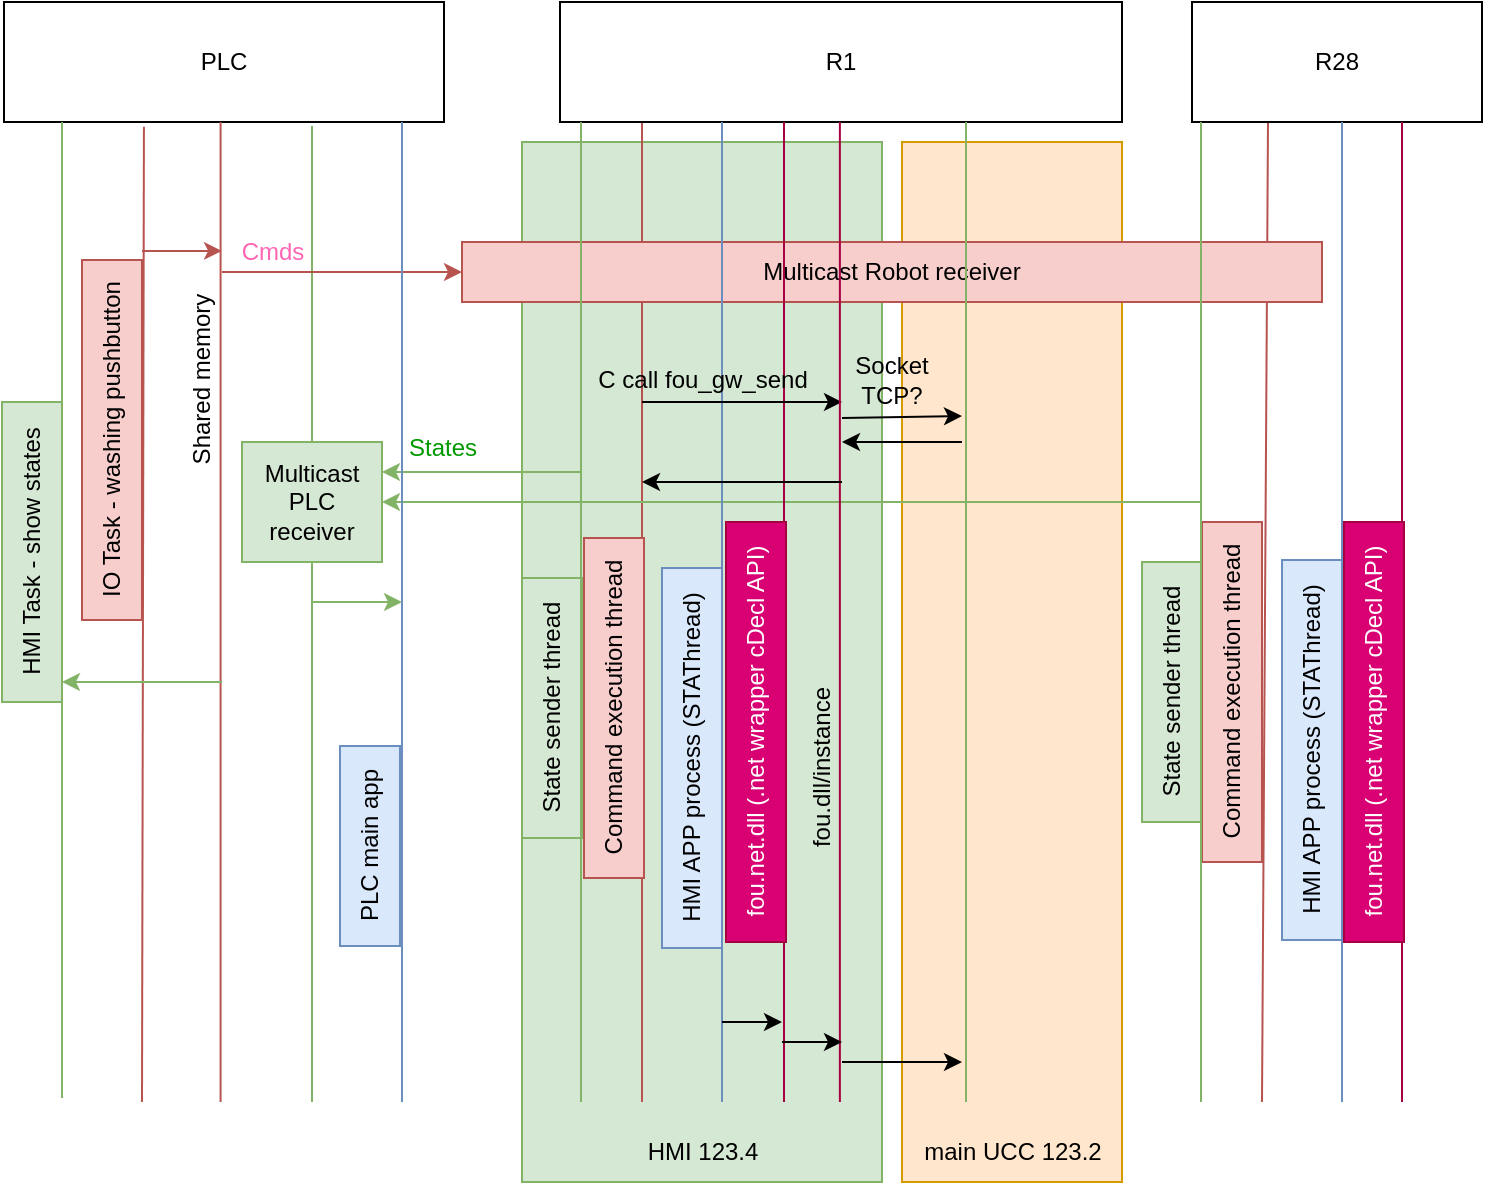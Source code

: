 <mxfile version="26.0.5" pages="3">
  <diagram name="SC" id="2jrvlOFDyI9eP0RItJlz">
    <mxGraphModel dx="2946" dy="1151" grid="1" gridSize="10" guides="1" tooltips="1" connect="1" arrows="1" fold="1" page="1" pageScale="1" pageWidth="827" pageHeight="1169" math="0" shadow="0">
      <root>
        <mxCell id="0" />
        <mxCell id="1" parent="0" />
        <mxCell id="_mBXVXvwPWV776XK4WE3-32" value="" style="rounded=0;whiteSpace=wrap;html=1;fillColor=#ffe6cc;strokeColor=#d79b00;" parent="1" vertex="1">
          <mxGeometry x="460" y="120" width="110" height="520" as="geometry" />
        </mxCell>
        <mxCell id="_mBXVXvwPWV776XK4WE3-29" value="" style="rounded=0;whiteSpace=wrap;html=1;fillColor=#d5e8d4;strokeColor=#82b366;" parent="1" vertex="1">
          <mxGeometry x="270" y="120" width="180" height="520" as="geometry" />
        </mxCell>
        <mxCell id="CRYQBkAOcl-qyv2Oy661-22" value="" style="endArrow=none;html=1;rounded=0;entryX=0.75;entryY=1;entryDx=0;entryDy=0;fillColor=#f8cecc;strokeColor=#b85450;" parent="1" edge="1">
          <mxGeometry width="50" height="50" relative="1" as="geometry">
            <mxPoint x="640" y="600" as="sourcePoint" />
            <mxPoint x="643" y="110" as="targetPoint" />
          </mxGeometry>
        </mxCell>
        <mxCell id="_mBXVXvwPWV776XK4WE3-18" value="" style="endArrow=none;html=1;rounded=0;entryX=0.75;entryY=1;entryDx=0;entryDy=0;fillColor=#f8cecc;strokeColor=#b85450;" parent="1" edge="1">
          <mxGeometry width="50" height="50" relative="1" as="geometry">
            <mxPoint x="330" y="600" as="sourcePoint" />
            <mxPoint x="330" y="110" as="targetPoint" />
          </mxGeometry>
        </mxCell>
        <mxCell id="FDANH4CxxODxMzxdif0w-1" value="PLC" style="rounded=0;whiteSpace=wrap;html=1;" parent="1" vertex="1">
          <mxGeometry x="11" y="50" width="220" height="60" as="geometry" />
        </mxCell>
        <mxCell id="FDANH4CxxODxMzxdif0w-2" value="R1" style="rounded=0;whiteSpace=wrap;html=1;" parent="1" vertex="1">
          <mxGeometry x="289" y="50" width="281" height="60" as="geometry" />
        </mxCell>
        <mxCell id="FDANH4CxxODxMzxdif0w-5" value="" style="endArrow=none;html=1;rounded=0;entryX=0.7;entryY=1.033;entryDx=0;entryDy=0;entryPerimeter=0;fillColor=#d5e8d4;strokeColor=#82b366;" parent="1" source="CRYQBkAOcl-qyv2Oy661-3" target="FDANH4CxxODxMzxdif0w-1" edge="1">
          <mxGeometry width="50" height="50" relative="1" as="geometry">
            <mxPoint x="120" y="600" as="sourcePoint" />
            <mxPoint x="440" y="300" as="targetPoint" />
          </mxGeometry>
        </mxCell>
        <mxCell id="CRYQBkAOcl-qyv2Oy661-1" value="Multicast Robot receiver" style="rounded=0;whiteSpace=wrap;html=1;fillColor=#f8cecc;strokeColor=#b85450;" parent="1" vertex="1">
          <mxGeometry x="240" y="170" width="430" height="30" as="geometry" />
        </mxCell>
        <mxCell id="CRYQBkAOcl-qyv2Oy661-2" value="" style="endArrow=classic;html=1;rounded=0;entryX=0;entryY=0.5;entryDx=0;entryDy=0;fillColor=#f8cecc;strokeColor=#b85450;" parent="1" target="CRYQBkAOcl-qyv2Oy661-1" edge="1">
          <mxGeometry width="50" height="50" relative="1" as="geometry">
            <mxPoint x="120" y="185" as="sourcePoint" />
            <mxPoint x="170" y="140" as="targetPoint" />
          </mxGeometry>
        </mxCell>
        <mxCell id="CRYQBkAOcl-qyv2Oy661-4" value="" style="endArrow=none;html=1;rounded=0;entryX=0.5;entryY=1;entryDx=0;entryDy=0;fillColor=#d5e8d4;strokeColor=#82b366;" parent="1" target="CRYQBkAOcl-qyv2Oy661-3" edge="1">
          <mxGeometry width="50" height="50" relative="1" as="geometry">
            <mxPoint x="165" y="600" as="sourcePoint" />
            <mxPoint x="120" y="110" as="targetPoint" />
          </mxGeometry>
        </mxCell>
        <mxCell id="CRYQBkAOcl-qyv2Oy661-3" value="Multicast PLC receiver" style="rounded=0;whiteSpace=wrap;html=1;fillColor=#d5e8d4;strokeColor=#82b366;" parent="1" vertex="1">
          <mxGeometry x="130" y="270" width="70" height="60" as="geometry" />
        </mxCell>
        <mxCell id="CRYQBkAOcl-qyv2Oy661-5" value="" style="endArrow=classic;html=1;rounded=0;entryX=1;entryY=0.25;entryDx=0;entryDy=0;fillColor=#d5e8d4;strokeColor=#82b366;" parent="1" target="CRYQBkAOcl-qyv2Oy661-3" edge="1">
          <mxGeometry width="50" height="50" relative="1" as="geometry">
            <mxPoint x="300" y="285" as="sourcePoint" />
            <mxPoint x="440" y="300" as="targetPoint" />
          </mxGeometry>
        </mxCell>
        <mxCell id="CRYQBkAOcl-qyv2Oy661-7" value="" style="endArrow=classic;html=1;rounded=0;entryX=1;entryY=0.5;entryDx=0;entryDy=0;fillColor=#d5e8d4;strokeColor=#82b366;" parent="1" target="CRYQBkAOcl-qyv2Oy661-3" edge="1">
          <mxGeometry width="50" height="50" relative="1" as="geometry">
            <mxPoint x="610" y="300" as="sourcePoint" />
            <mxPoint x="440" y="300" as="targetPoint" />
          </mxGeometry>
        </mxCell>
        <mxCell id="CRYQBkAOcl-qyv2Oy661-8" value="States" style="text;html=1;align=center;verticalAlign=middle;resizable=0;points=[];autosize=1;strokeColor=none;fillColor=none;fontColor=#009900;" parent="1" vertex="1">
          <mxGeometry x="200" y="258" width="60" height="30" as="geometry" />
        </mxCell>
        <mxCell id="CRYQBkAOcl-qyv2Oy661-10" value="" style="endArrow=none;html=1;rounded=0;entryX=0.5;entryY=1;entryDx=0;entryDy=0;fillColor=#f8cecc;strokeColor=#b85450;" parent="1" edge="1">
          <mxGeometry width="50" height="50" relative="1" as="geometry">
            <mxPoint x="119.29" y="600" as="sourcePoint" />
            <mxPoint x="119.29" y="110" as="targetPoint" />
          </mxGeometry>
        </mxCell>
        <mxCell id="CRYQBkAOcl-qyv2Oy661-11" value="Cmds" style="text;html=1;align=center;verticalAlign=middle;resizable=0;points=[];autosize=1;strokeColor=none;fillColor=none;fontColor=#FF66B3;" parent="1" vertex="1">
          <mxGeometry x="120" y="160" width="50" height="30" as="geometry" />
        </mxCell>
        <mxCell id="CRYQBkAOcl-qyv2Oy661-12" value="" style="endArrow=none;html=1;rounded=0;entryX=0.318;entryY=1.04;entryDx=0;entryDy=0;entryPerimeter=0;fillColor=#f8cecc;strokeColor=#b85450;" parent="1" target="FDANH4CxxODxMzxdif0w-1" edge="1">
          <mxGeometry width="50" height="50" relative="1" as="geometry">
            <mxPoint x="80" y="600" as="sourcePoint" />
            <mxPoint x="80" y="120" as="targetPoint" />
          </mxGeometry>
        </mxCell>
        <mxCell id="CRYQBkAOcl-qyv2Oy661-13" value="" style="endArrow=none;html=1;rounded=0;entryX=0.318;entryY=1.04;entryDx=0;entryDy=0;entryPerimeter=0;fillColor=#d5e8d4;strokeColor=#82b366;" parent="1" edge="1">
          <mxGeometry width="50" height="50" relative="1" as="geometry">
            <mxPoint x="40" y="598" as="sourcePoint" />
            <mxPoint x="40" y="110" as="targetPoint" />
          </mxGeometry>
        </mxCell>
        <mxCell id="CRYQBkAOcl-qyv2Oy661-14" value="IO Task - washing pushbutton" style="text;html=1;align=center;verticalAlign=middle;resizable=0;points=[];autosize=1;strokeColor=#b85450;fillColor=#f8cecc;rotation=-90;" parent="1" vertex="1">
          <mxGeometry x="-25" y="254" width="180" height="30" as="geometry" />
        </mxCell>
        <mxCell id="CRYQBkAOcl-qyv2Oy661-15" value="HMI Task - show states" style="text;html=1;align=center;verticalAlign=middle;resizable=0;points=[];autosize=1;strokeColor=#82b366;fillColor=#d5e8d4;rotation=-90;" parent="1" vertex="1">
          <mxGeometry x="-50" y="310" width="150" height="30" as="geometry" />
        </mxCell>
        <mxCell id="CRYQBkAOcl-qyv2Oy661-16" value="" style="endArrow=classic;html=1;rounded=0;fillColor=#d5e8d4;strokeColor=#82b366;" parent="1" edge="1">
          <mxGeometry width="50" height="50" relative="1" as="geometry">
            <mxPoint x="120" y="390" as="sourcePoint" />
            <mxPoint x="40" y="390" as="targetPoint" />
          </mxGeometry>
        </mxCell>
        <mxCell id="CRYQBkAOcl-qyv2Oy661-17" value="" style="endArrow=classic;html=1;rounded=0;fillColor=#f8cecc;strokeColor=#b85450;" parent="1" edge="1">
          <mxGeometry width="50" height="50" relative="1" as="geometry">
            <mxPoint x="80" y="174.44" as="sourcePoint" />
            <mxPoint x="120" y="174.44" as="targetPoint" />
          </mxGeometry>
        </mxCell>
        <mxCell id="CRYQBkAOcl-qyv2Oy661-20" value="R28" style="rounded=0;whiteSpace=wrap;html=1;" parent="1" vertex="1">
          <mxGeometry x="605" y="50" width="145" height="60" as="geometry" />
        </mxCell>
        <mxCell id="_mBXVXvwPWV776XK4WE3-1" value="" style="endArrow=none;html=1;rounded=0;entryX=0.5;entryY=1;entryDx=0;entryDy=0;fillColor=#dae8fc;strokeColor=#6c8ebf;" parent="1" edge="1">
          <mxGeometry width="50" height="50" relative="1" as="geometry">
            <mxPoint x="210" y="600" as="sourcePoint" />
            <mxPoint x="210" y="110" as="targetPoint" />
          </mxGeometry>
        </mxCell>
        <mxCell id="_mBXVXvwPWV776XK4WE3-2" value="PLC main app" style="text;html=1;align=center;verticalAlign=middle;resizable=0;points=[];autosize=1;strokeColor=#6c8ebf;fillColor=#dae8fc;rotation=-90;" parent="1" vertex="1">
          <mxGeometry x="144" y="457" width="100" height="30" as="geometry" />
        </mxCell>
        <mxCell id="_mBXVXvwPWV776XK4WE3-3" value="" style="endArrow=classic;html=1;rounded=0;fillColor=#d5e8d4;strokeColor=#82b366;" parent="1" edge="1">
          <mxGeometry width="50" height="50" relative="1" as="geometry">
            <mxPoint x="165" y="350" as="sourcePoint" />
            <mxPoint x="210" y="350" as="targetPoint" />
          </mxGeometry>
        </mxCell>
        <mxCell id="_mBXVXvwPWV776XK4WE3-4" value="State sender thread" style="text;html=1;align=center;verticalAlign=middle;resizable=0;points=[];autosize=1;strokeColor=#82b366;fillColor=#d5e8d4;rotation=-90;" parent="1" vertex="1">
          <mxGeometry x="220" y="388" width="130" height="30" as="geometry" />
        </mxCell>
        <mxCell id="_mBXVXvwPWV776XK4WE3-5" value="Command execution thread" style="text;html=1;align=center;verticalAlign=middle;resizable=0;points=[];autosize=1;strokeColor=#b85450;fillColor=#f8cecc;rotation=-90;" parent="1" vertex="1">
          <mxGeometry x="231" y="388" width="170" height="30" as="geometry" />
        </mxCell>
        <mxCell id="_mBXVXvwPWV776XK4WE3-7" value="State sender thread" style="text;html=1;align=center;verticalAlign=middle;resizable=0;points=[];autosize=1;strokeColor=#82b366;fillColor=#d5e8d4;rotation=-90;" parent="1" vertex="1">
          <mxGeometry x="530" y="380" width="130" height="30" as="geometry" />
        </mxCell>
        <mxCell id="_mBXVXvwPWV776XK4WE3-9" value="Command execution thread" style="text;html=1;align=center;verticalAlign=middle;resizable=0;points=[];autosize=1;strokeColor=#b85450;fillColor=#f8cecc;rotation=-90;" parent="1" vertex="1">
          <mxGeometry x="540" y="380" width="170" height="30" as="geometry" />
        </mxCell>
        <mxCell id="_mBXVXvwPWV776XK4WE3-10" value="" style="endArrow=none;html=1;rounded=0;entryX=0.5;entryY=1;entryDx=0;entryDy=0;fillColor=#dae8fc;strokeColor=#6c8ebf;" parent="1" edge="1">
          <mxGeometry width="50" height="50" relative="1" as="geometry">
            <mxPoint x="370" y="600" as="sourcePoint" />
            <mxPoint x="370" y="110" as="targetPoint" />
          </mxGeometry>
        </mxCell>
        <mxCell id="_mBXVXvwPWV776XK4WE3-14" value="" style="endArrow=none;html=1;rounded=0;entryX=0.5;entryY=1;entryDx=0;entryDy=0;fillColor=#dae8fc;strokeColor=#6c8ebf;" parent="1" edge="1">
          <mxGeometry width="50" height="50" relative="1" as="geometry">
            <mxPoint x="680" y="600" as="sourcePoint" />
            <mxPoint x="680" y="110" as="targetPoint" />
          </mxGeometry>
        </mxCell>
        <mxCell id="_mBXVXvwPWV776XK4WE3-15" value="HMI APP process (STAThread)" style="text;html=1;align=center;verticalAlign=middle;resizable=0;points=[];autosize=1;strokeColor=#6c8ebf;fillColor=#dae8fc;rotation=270;" parent="1" vertex="1">
          <mxGeometry x="260" y="413" width="190" height="30" as="geometry" />
        </mxCell>
        <mxCell id="_mBXVXvwPWV776XK4WE3-17" value="HMI APP process (STAThread)" style="text;html=1;align=center;verticalAlign=middle;resizable=0;points=[];autosize=1;strokeColor=#6c8ebf;fillColor=#dae8fc;rotation=270;" parent="1" vertex="1">
          <mxGeometry x="570" y="409" width="190" height="30" as="geometry" />
        </mxCell>
        <mxCell id="_mBXVXvwPWV776XK4WE3-19" value="" style="endArrow=none;html=1;rounded=0;entryX=0.5;entryY=1;entryDx=0;entryDy=0;fillColor=#d80073;strokeColor=#A50040;" parent="1" edge="1">
          <mxGeometry width="50" height="50" relative="1" as="geometry">
            <mxPoint x="401" y="600" as="sourcePoint" />
            <mxPoint x="401" y="110" as="targetPoint" />
          </mxGeometry>
        </mxCell>
        <mxCell id="_mBXVXvwPWV776XK4WE3-20" value="fou.net.dll (.net wrapper cDecl API)" style="text;html=1;align=center;verticalAlign=middle;resizable=0;points=[];autosize=1;strokeColor=#A50040;fillColor=#d80073;rotation=270;fontColor=#ffffff;" parent="1" vertex="1">
          <mxGeometry x="282" y="400" width="210" height="30" as="geometry" />
        </mxCell>
        <mxCell id="_mBXVXvwPWV776XK4WE3-22" value="" style="endArrow=none;html=1;rounded=0;entryX=0.5;entryY=1;entryDx=0;entryDy=0;fillColor=#d80073;strokeColor=#A50040;" parent="1" edge="1">
          <mxGeometry width="50" height="50" relative="1" as="geometry">
            <mxPoint x="710" y="600" as="sourcePoint" />
            <mxPoint x="710" y="110" as="targetPoint" />
          </mxGeometry>
        </mxCell>
        <mxCell id="_mBXVXvwPWV776XK4WE3-24" value="fou.net.dll (.net wrapper cDecl API)" style="text;html=1;align=center;verticalAlign=middle;resizable=0;points=[];autosize=1;strokeColor=#A50040;fillColor=#d80073;rotation=270;fontColor=#ffffff;" parent="1" vertex="1">
          <mxGeometry x="591" y="400" width="210" height="30" as="geometry" />
        </mxCell>
        <mxCell id="FDANH4CxxODxMzxdif0w-6" value="" style="endArrow=none;html=1;rounded=0;entryX=0.5;entryY=1;entryDx=0;entryDy=0;fillColor=#d5e8d4;strokeColor=#82b366;" parent="1" edge="1">
          <mxGeometry width="50" height="50" relative="1" as="geometry">
            <mxPoint x="299.5" y="600" as="sourcePoint" />
            <mxPoint x="299.5" y="110" as="targetPoint" />
          </mxGeometry>
        </mxCell>
        <mxCell id="FDANH4CxxODxMzxdif0w-8" value="" style="endArrow=none;html=1;rounded=0;entryX=0.5;entryY=1;entryDx=0;entryDy=0;fillColor=#d5e8d4;strokeColor=#82b366;" parent="1" edge="1">
          <mxGeometry width="50" height="50" relative="1" as="geometry">
            <mxPoint x="609.5" y="600" as="sourcePoint" />
            <mxPoint x="609.5" y="110" as="targetPoint" />
          </mxGeometry>
        </mxCell>
        <mxCell id="_mBXVXvwPWV776XK4WE3-27" value="" style="endArrow=classic;html=1;rounded=0;" parent="1" edge="1">
          <mxGeometry width="50" height="50" relative="1" as="geometry">
            <mxPoint x="330" y="250" as="sourcePoint" />
            <mxPoint x="430" y="250" as="targetPoint" />
          </mxGeometry>
        </mxCell>
        <mxCell id="_mBXVXvwPWV776XK4WE3-28" value="" style="endArrow=none;html=1;rounded=0;entryX=0.5;entryY=1;entryDx=0;entryDy=0;fillColor=#d80073;strokeColor=#A50040;" parent="1" edge="1">
          <mxGeometry width="50" height="50" relative="1" as="geometry">
            <mxPoint x="428.94" y="600" as="sourcePoint" />
            <mxPoint x="428.94" y="110" as="targetPoint" />
          </mxGeometry>
        </mxCell>
        <mxCell id="_mBXVXvwPWV776XK4WE3-31" value="fou.dll/instance" style="text;html=1;align=center;verticalAlign=middle;resizable=0;points=[];autosize=1;strokeColor=none;fillColor=none;rotation=-90;" parent="1" vertex="1">
          <mxGeometry x="370" y="418" width="100" height="30" as="geometry" />
        </mxCell>
        <mxCell id="_mBXVXvwPWV776XK4WE3-34" value="main UCC 123.2" style="text;html=1;align=center;verticalAlign=middle;resizable=0;points=[];autosize=1;strokeColor=none;fillColor=none;" parent="1" vertex="1">
          <mxGeometry x="460" y="610" width="110" height="30" as="geometry" />
        </mxCell>
        <mxCell id="_mBXVXvwPWV776XK4WE3-35" value="HMI 123.4" style="text;html=1;align=center;verticalAlign=middle;resizable=0;points=[];autosize=1;strokeColor=none;fillColor=none;" parent="1" vertex="1">
          <mxGeometry x="320" y="610" width="80" height="30" as="geometry" />
        </mxCell>
        <mxCell id="_mBXVXvwPWV776XK4WE3-36" value="" style="endArrow=classic;html=1;rounded=0;" parent="1" edge="1">
          <mxGeometry width="50" height="50" relative="1" as="geometry">
            <mxPoint x="430" y="258" as="sourcePoint" />
            <mxPoint x="490" y="257" as="targetPoint" />
          </mxGeometry>
        </mxCell>
        <mxCell id="_mBXVXvwPWV776XK4WE3-37" value="" style="endArrow=none;html=1;rounded=0;entryX=0.5;entryY=1;entryDx=0;entryDy=0;fillColor=#d5e8d4;strokeColor=#82b366;" parent="1" edge="1">
          <mxGeometry width="50" height="50" relative="1" as="geometry">
            <mxPoint x="492" y="600" as="sourcePoint" />
            <mxPoint x="492" y="110" as="targetPoint" />
          </mxGeometry>
        </mxCell>
        <mxCell id="_mBXVXvwPWV776XK4WE3-38" value="" style="endArrow=classic;html=1;rounded=0;" parent="1" edge="1">
          <mxGeometry width="50" height="50" relative="1" as="geometry">
            <mxPoint x="490" y="270" as="sourcePoint" />
            <mxPoint x="430" y="270" as="targetPoint" />
          </mxGeometry>
        </mxCell>
        <mxCell id="_mBXVXvwPWV776XK4WE3-39" value="Socket TCP?" style="text;html=1;align=center;verticalAlign=middle;whiteSpace=wrap;rounded=0;" parent="1" vertex="1">
          <mxGeometry x="425" y="224" width="60" height="30" as="geometry" />
        </mxCell>
        <mxCell id="_mBXVXvwPWV776XK4WE3-40" value="C call fou_gw_send" style="text;html=1;align=center;verticalAlign=middle;resizable=0;points=[];autosize=1;strokeColor=none;fillColor=none;" parent="1" vertex="1">
          <mxGeometry x="295" y="224" width="130" height="30" as="geometry" />
        </mxCell>
        <mxCell id="_mBXVXvwPWV776XK4WE3-41" value="" style="endArrow=classic;html=1;rounded=0;" parent="1" edge="1">
          <mxGeometry width="50" height="50" relative="1" as="geometry">
            <mxPoint x="430" y="290" as="sourcePoint" />
            <mxPoint x="330" y="290" as="targetPoint" />
          </mxGeometry>
        </mxCell>
        <mxCell id="_mBXVXvwPWV776XK4WE3-43" value="" style="endArrow=classic;html=1;rounded=0;" parent="1" edge="1">
          <mxGeometry width="50" height="50" relative="1" as="geometry">
            <mxPoint x="370" y="560" as="sourcePoint" />
            <mxPoint x="400" y="560" as="targetPoint" />
          </mxGeometry>
        </mxCell>
        <mxCell id="_mBXVXvwPWV776XK4WE3-44" value="" style="endArrow=classic;html=1;rounded=0;" parent="1" edge="1">
          <mxGeometry width="50" height="50" relative="1" as="geometry">
            <mxPoint x="400" y="570" as="sourcePoint" />
            <mxPoint x="430" y="570" as="targetPoint" />
          </mxGeometry>
        </mxCell>
        <mxCell id="_mBXVXvwPWV776XK4WE3-45" value="" style="endArrow=classic;html=1;rounded=0;" parent="1" edge="1">
          <mxGeometry width="50" height="50" relative="1" as="geometry">
            <mxPoint x="430" y="580" as="sourcePoint" />
            <mxPoint x="490" y="580" as="targetPoint" />
          </mxGeometry>
        </mxCell>
        <mxCell id="8h-waP4Rx0OFkIiv3LZG-1" value="Shared memory" style="text;html=1;align=center;verticalAlign=middle;resizable=0;points=[];autosize=1;strokeColor=none;fillColor=none;rotation=270;" vertex="1" parent="1">
          <mxGeometry x="55" y="224" width="110" height="30" as="geometry" />
        </mxCell>
      </root>
    </mxGraphModel>
  </diagram>
  <diagram id="uQcBuAGHsDxPfOJEa0wS" name="DIAGRAM">
    <mxGraphModel dx="1122" dy="732" grid="1" gridSize="10" guides="1" tooltips="1" connect="1" arrows="1" fold="1" page="1" pageScale="1" pageWidth="827" pageHeight="1169" math="0" shadow="0">
      <root>
        <mxCell id="0" />
        <mxCell id="1" parent="0" />
        <mxCell id="OwBJgH0goVnJYkpg6lLB-1" value="" style="ellipse;whiteSpace=wrap;html=1;" vertex="1" parent="1">
          <mxGeometry x="230" y="80" width="520" height="420" as="geometry" />
        </mxCell>
        <mxCell id="OwBJgH0goVnJYkpg6lLB-2" value="" style="ellipse;whiteSpace=wrap;html=1;" vertex="1" parent="1">
          <mxGeometry x="300" y="130" width="390" height="320" as="geometry" />
        </mxCell>
        <mxCell id="OwBJgH0goVnJYkpg6lLB-3" value="" style="endArrow=none;html=1;rounded=0;" edge="1" parent="1">
          <mxGeometry width="50" height="50" relative="1" as="geometry">
            <mxPoint x="339" y="386" as="sourcePoint" />
            <mxPoint x="292" y="425" as="targetPoint" />
            <Array as="points">
              <mxPoint x="300" y="386" />
            </Array>
          </mxGeometry>
        </mxCell>
        <mxCell id="OwBJgH0goVnJYkpg6lLB-5" value="" style="endArrow=none;html=1;rounded=0;exitX=0;exitY=0.464;exitDx=0;exitDy=0;exitPerimeter=0;" edge="1" parent="1" source="OwBJgH0goVnJYkpg6lLB-1">
          <mxGeometry width="50" height="50" relative="1" as="geometry">
            <mxPoint x="390" y="350" as="sourcePoint" />
            <mxPoint x="300" y="280" as="targetPoint" />
            <Array as="points">
              <mxPoint x="270" y="240" />
            </Array>
          </mxGeometry>
        </mxCell>
        <mxCell id="OwBJgH0goVnJYkpg6lLB-7" value="" style="endArrow=none;html=1;rounded=0;exitX=0.123;exitY=0.169;exitDx=0;exitDy=0;exitPerimeter=0;" edge="1" parent="1" source="OwBJgH0goVnJYkpg6lLB-2">
          <mxGeometry width="50" height="50" relative="1" as="geometry">
            <mxPoint x="390" y="350" as="sourcePoint" />
            <mxPoint x="296" y="150" as="targetPoint" />
            <Array as="points">
              <mxPoint x="348" y="140" />
            </Array>
          </mxGeometry>
        </mxCell>
        <mxCell id="OwBJgH0goVnJYkpg6lLB-8" value="готов к запуску" style="text;html=1;align=center;verticalAlign=middle;whiteSpace=wrap;rounded=0;rotation=-115;" vertex="1" parent="1">
          <mxGeometry x="240" y="330" width="60" height="30" as="geometry" />
        </mxCell>
        <mxCell id="OwBJgH0goVnJYkpg6lLB-9" value="Запущен" style="text;html=1;align=center;verticalAlign=middle;whiteSpace=wrap;rounded=0;rotation=-60;" vertex="1" parent="1">
          <mxGeometry x="260" y="190" width="60" height="30" as="geometry" />
        </mxCell>
        <mxCell id="OwBJgH0goVnJYkpg6lLB-11" value="Ошибка" style="rounded=1;whiteSpace=wrap;html=1;" vertex="1" parent="1">
          <mxGeometry x="433" y="270" width="124" height="40" as="geometry" />
        </mxCell>
        <mxCell id="OwBJgH0goVnJYkpg6lLB-12" value="" style="endArrow=classic;html=1;rounded=0;entryX=0.015;entryY=0.659;entryDx=0;entryDy=0;entryPerimeter=0;exitX=0;exitY=0.75;exitDx=0;exitDy=0;" edge="1" parent="1" source="OwBJgH0goVnJYkpg6lLB-11" target="OwBJgH0goVnJYkpg6lLB-2">
          <mxGeometry width="50" height="50" relative="1" as="geometry">
            <mxPoint x="390" y="350" as="sourcePoint" />
            <mxPoint x="440" y="300" as="targetPoint" />
          </mxGeometry>
        </mxCell>
        <mxCell id="OwBJgH0goVnJYkpg6lLB-16" value="" style="endArrow=none;html=1;rounded=0;" edge="1" parent="1">
          <mxGeometry width="50" height="50" relative="1" as="geometry">
            <mxPoint x="441" y="136" as="sourcePoint" />
            <mxPoint x="423" y="87" as="targetPoint" />
            <Array as="points">
              <mxPoint x="470" y="100" />
            </Array>
          </mxGeometry>
        </mxCell>
        <mxCell id="OwBJgH0goVnJYkpg6lLB-17" value="Дойка" style="text;html=1;align=center;verticalAlign=middle;resizable=0;points=[];autosize=1;strokeColor=none;fillColor=none;rotation=-25;" vertex="1" parent="1">
          <mxGeometry x="360" y="110" width="60" height="30" as="geometry" />
        </mxCell>
        <mxCell id="OwBJgH0goVnJYkpg6lLB-18" value="" style="endArrow=none;html=1;rounded=0;exitX=0.669;exitY=0.028;exitDx=0;exitDy=0;exitPerimeter=0;" edge="1" parent="1" source="OwBJgH0goVnJYkpg6lLB-2">
          <mxGeometry width="50" height="50" relative="1" as="geometry">
            <mxPoint x="452" y="148" as="sourcePoint" />
            <mxPoint x="587" y="95" as="targetPoint" />
            <Array as="points">
              <mxPoint x="600" y="130" />
            </Array>
          </mxGeometry>
        </mxCell>
        <mxCell id="OwBJgH0goVnJYkpg6lLB-19" value="Запрос паузы" style="text;html=1;align=center;verticalAlign=middle;resizable=0;points=[];autosize=1;strokeColor=none;fillColor=none;rotation=5.9;" vertex="1" parent="1">
          <mxGeometry x="470" y="90" width="100" height="30" as="geometry" />
        </mxCell>
        <mxCell id="OwBJgH0goVnJYkpg6lLB-20" value="" style="endArrow=classic;html=1;rounded=0;exitX=0.231;exitY=0.091;exitDx=0;exitDy=0;exitPerimeter=0;" edge="1" parent="1" source="OwBJgH0goVnJYkpg6lLB-2">
          <mxGeometry width="50" height="50" relative="1" as="geometry">
            <mxPoint x="480" y="280" as="sourcePoint" />
            <mxPoint x="450" y="270" as="targetPoint" />
          </mxGeometry>
        </mxCell>
        <mxCell id="OwBJgH0goVnJYkpg6lLB-21" value="" style="endArrow=none;html=1;rounded=0;exitX=0.921;exitY=0.234;exitDx=0;exitDy=0;exitPerimeter=0;entryX=0.913;entryY=0.219;entryDx=0;entryDy=0;entryPerimeter=0;" edge="1" parent="1" source="OwBJgH0goVnJYkpg6lLB-2" target="OwBJgH0goVnJYkpg6lLB-1">
          <mxGeometry width="50" height="50" relative="1" as="geometry">
            <mxPoint x="571" y="149" as="sourcePoint" />
            <mxPoint x="597" y="105" as="targetPoint" />
            <Array as="points">
              <mxPoint x="705" y="220" />
            </Array>
          </mxGeometry>
        </mxCell>
        <mxCell id="OwBJgH0goVnJYkpg6lLB-22" value="Пауза" style="text;html=1;align=center;verticalAlign=middle;resizable=0;points=[];autosize=1;strokeColor=none;fillColor=none;" vertex="1" parent="1">
          <mxGeometry x="610" y="130" width="60" height="30" as="geometry" />
        </mxCell>
        <mxCell id="OwBJgH0goVnJYkpg6lLB-23" value="Запрос мойки" style="text;html=1;align=center;verticalAlign=middle;resizable=0;points=[];autosize=1;strokeColor=none;fillColor=none;rotation=81;" vertex="1" parent="1">
          <mxGeometry x="660" y="260" width="100" height="30" as="geometry" />
        </mxCell>
        <mxCell id="OwBJgH0goVnJYkpg6lLB-24" value="Мойка" style="text;html=1;align=center;verticalAlign=middle;resizable=0;points=[];autosize=1;strokeColor=none;fillColor=none;rotation=-225;" vertex="1" parent="1">
          <mxGeometry x="640" y="390" width="60" height="30" as="geometry" />
        </mxCell>
        <mxCell id="OwBJgH0goVnJYkpg6lLB-25" value="Мойка завершена" style="text;html=1;align=center;verticalAlign=middle;resizable=0;points=[];autosize=1;strokeColor=none;fillColor=none;rotation=-170;" vertex="1" parent="1">
          <mxGeometry x="380" y="450" width="130" height="30" as="geometry" />
        </mxCell>
        <mxCell id="OwBJgH0goVnJYkpg6lLB-26" value="" style="endArrow=none;html=1;rounded=0;" edge="1" parent="1">
          <mxGeometry width="50" height="50" relative="1" as="geometry">
            <mxPoint x="683" y="331" as="sourcePoint" />
            <mxPoint x="741" y="346" as="targetPoint" />
            <Array as="points">
              <mxPoint x="700" y="370" />
            </Array>
          </mxGeometry>
        </mxCell>
        <mxCell id="OwBJgH0goVnJYkpg6lLB-27" value="" style="endArrow=none;html=1;rounded=0;exitX=0.769;exitY=0.925;exitDx=0;exitDy=0;exitPerimeter=0;entryX=0.777;entryY=0.917;entryDx=0;entryDy=0;entryPerimeter=0;" edge="1" parent="1" source="OwBJgH0goVnJYkpg6lLB-2" target="OwBJgH0goVnJYkpg6lLB-1">
          <mxGeometry width="50" height="50" relative="1" as="geometry">
            <mxPoint x="696" y="344" as="sourcePoint" />
            <mxPoint x="752" y="356" as="targetPoint" />
            <Array as="points">
              <mxPoint x="590" y="460" />
            </Array>
          </mxGeometry>
        </mxCell>
        <mxCell id="OwBJgH0goVnJYkpg6lLB-28" value="" style="endArrow=classic;html=1;rounded=0;exitX=0.877;exitY=0.822;exitDx=0;exitDy=0;exitPerimeter=0;" edge="1" parent="1" source="OwBJgH0goVnJYkpg6lLB-2">
          <mxGeometry width="50" height="50" relative="1" as="geometry">
            <mxPoint x="400" y="169" as="sourcePoint" />
            <mxPoint x="510" y="310" as="targetPoint" />
          </mxGeometry>
        </mxCell>
      </root>
    </mxGraphModel>
  </diagram>
  <diagram id="N3pUm7p90FJcVuSx3z2J" name="Network part">
    <mxGraphModel dx="1122" dy="732" grid="1" gridSize="10" guides="1" tooltips="1" connect="1" arrows="1" fold="1" page="1" pageScale="1" pageWidth="827" pageHeight="1169" math="0" shadow="0">
      <root>
        <mxCell id="0" />
        <mxCell id="1" parent="0" />
        <mxCell id="Av2cZylkJotKewN2KKm--27" value="" style="rounded=0;whiteSpace=wrap;html=1;fillColor=#d0cee2;strokeColor=#56517e;" vertex="1" parent="1">
          <mxGeometry x="650" y="370" width="160" height="270" as="geometry" />
        </mxCell>
        <mxCell id="Av2cZylkJotKewN2KKm--21" value="" style="rounded=0;whiteSpace=wrap;html=1;fillColor=#fad9d5;strokeColor=#ae4132;" vertex="1" parent="1">
          <mxGeometry x="650" y="20" width="160" height="350" as="geometry" />
        </mxCell>
        <mxCell id="Av2cZylkJotKewN2KKm--11" value="" style="rounded=0;whiteSpace=wrap;html=1;fillColor=#b0e3e6;strokeColor=#0e8088;" vertex="1" parent="1">
          <mxGeometry x="30" y="20" width="620" height="620" as="geometry" />
        </mxCell>
        <mxCell id="gOTXcioz-a9vr8fEKwu8-23" value="" style="rounded=0;whiteSpace=wrap;html=1;fillColor=#e1d5e7;strokeColor=#9673a6;" vertex="1" parent="1">
          <mxGeometry x="45" y="150" width="190" height="420" as="geometry" />
        </mxCell>
        <mxCell id="gOTXcioz-a9vr8fEKwu8-65" value="" style="rounded=0;whiteSpace=wrap;html=1;fillColor=#60a917;fontColor=#ffffff;strokeColor=#2D7600;" vertex="1" parent="1">
          <mxGeometry x="60" y="370" width="160" height="190" as="geometry" />
        </mxCell>
        <mxCell id="gOTXcioz-a9vr8fEKwu8-15" style="edgeStyle=orthogonalEdgeStyle;rounded=0;orthogonalLoop=1;jettySize=auto;html=1;entryX=0.5;entryY=0;entryDx=0;entryDy=0;" edge="1" parent="1" source="gOTXcioz-a9vr8fEKwu8-7" target="gOTXcioz-a9vr8fEKwu8-8">
          <mxGeometry relative="1" as="geometry" />
        </mxCell>
        <mxCell id="gOTXcioz-a9vr8fEKwu8-7" value="" style="rounded=0;whiteSpace=wrap;html=1;fillColor=#fff2cc;strokeColor=#d6b656;" vertex="1" parent="1">
          <mxGeometry x="60" y="198.75" width="160" height="162.5" as="geometry" />
        </mxCell>
        <mxCell id="gOTXcioz-a9vr8fEKwu8-12" style="edgeStyle=orthogonalEdgeStyle;rounded=0;orthogonalLoop=1;jettySize=auto;html=1;entryX=0.5;entryY=0;entryDx=0;entryDy=0;" edge="1" parent="1" source="gOTXcioz-a9vr8fEKwu8-1" target="gOTXcioz-a9vr8fEKwu8-2">
          <mxGeometry relative="1" as="geometry" />
        </mxCell>
        <mxCell id="gOTXcioz-a9vr8fEKwu8-1" value="HMI main window start" style="rounded=0;whiteSpace=wrap;html=1;" vertex="1" parent="1">
          <mxGeometry x="80" y="70" width="120" height="60" as="geometry" />
        </mxCell>
        <mxCell id="gOTXcioz-a9vr8fEKwu8-14" style="edgeStyle=orthogonalEdgeStyle;rounded=0;orthogonalLoop=1;jettySize=auto;html=1;entryX=0.5;entryY=0;entryDx=0;entryDy=0;" edge="1" parent="1" source="gOTXcioz-a9vr8fEKwu8-2" target="gOTXcioz-a9vr8fEKwu8-7">
          <mxGeometry relative="1" as="geometry" />
        </mxCell>
        <mxCell id="gOTXcioz-a9vr8fEKwu8-2" value="initializeTimers()" style="rounded=0;whiteSpace=wrap;html=1;" vertex="1" parent="1">
          <mxGeometry x="80" y="160" width="120" height="20" as="geometry" />
        </mxCell>
        <mxCell id="gOTXcioz-a9vr8fEKwu8-17" style="edgeStyle=orthogonalEdgeStyle;rounded=0;orthogonalLoop=1;jettySize=auto;html=1;entryX=0;entryY=0.5;entryDx=0;entryDy=0;fillColor=#dae8fc;strokeColor=#6c8ebf;" edge="1" parent="1" source="gOTXcioz-a9vr8fEKwu8-3" target="gOTXcioz-a9vr8fEKwu8-16">
          <mxGeometry relative="1" as="geometry" />
        </mxCell>
        <mxCell id="gOTXcioz-a9vr8fEKwu8-3" value="&lt;br&gt;&lt;div&gt;engineer mode timer&lt;/div&gt;" style="rounded=0;whiteSpace=wrap;html=1;" vertex="1" parent="1">
          <mxGeometry x="81" y="220" width="120" height="30" as="geometry" />
        </mxCell>
        <mxCell id="gOTXcioz-a9vr8fEKwu8-21" style="edgeStyle=orthogonalEdgeStyle;rounded=0;orthogonalLoop=1;jettySize=auto;html=1;entryX=0;entryY=0.5;entryDx=0;entryDy=0;fillColor=#dae8fc;strokeColor=#6c8ebf;" edge="1" parent="1" source="gOTXcioz-a9vr8fEKwu8-4" target="gOTXcioz-a9vr8fEKwu8-18">
          <mxGeometry relative="1" as="geometry" />
        </mxCell>
        <mxCell id="gOTXcioz-a9vr8fEKwu8-4" value="&lt;div style=&quot;caret-color: rgb(0, 0, 0); color: rgb(0, 0, 0); font-family: Helvetica; font-size: 12px; font-style: normal; font-variant-caps: normal; font-weight: 400; letter-spacing: normal; text-align: center; text-indent: 0px; text-transform: none; white-space: normal; word-spacing: 0px; -webkit-text-stroke-width: 0px; text-decoration: none;&quot;&gt;weekly reset timer&lt;/div&gt;" style="rounded=0;whiteSpace=wrap;html=1;" vertex="1" parent="1">
          <mxGeometry x="81" y="260" width="120" height="40" as="geometry" />
        </mxCell>
        <mxCell id="gOTXcioz-a9vr8fEKwu8-22" style="edgeStyle=orthogonalEdgeStyle;rounded=0;orthogonalLoop=1;jettySize=auto;html=1;entryX=0;entryY=0.5;entryDx=0;entryDy=0;fillColor=#dae8fc;strokeColor=#6c8ebf;" edge="1" parent="1" source="gOTXcioz-a9vr8fEKwu8-5" target="gOTXcioz-a9vr8fEKwu8-19">
          <mxGeometry relative="1" as="geometry" />
        </mxCell>
        <mxCell id="gOTXcioz-a9vr8fEKwu8-5" value="&lt;div style=&quot;caret-color: rgb(0, 0, 0); color: rgb(0, 0, 0);&quot;&gt;timeUpdate timer&lt;br&gt;&lt;/div&gt;" style="rounded=0;whiteSpace=wrap;html=1;" vertex="1" parent="1">
          <mxGeometry x="81" y="310" width="120" height="30" as="geometry" />
        </mxCell>
        <mxCell id="gOTXcioz-a9vr8fEKwu8-24" style="edgeStyle=orthogonalEdgeStyle;rounded=0;orthogonalLoop=1;jettySize=auto;html=1;entryX=0;entryY=0.5;entryDx=0;entryDy=0;fillColor=#dae8fc;strokeColor=#6c8ebf;" edge="1" parent="1" source="gOTXcioz-a9vr8fEKwu8-8" target="gOTXcioz-a9vr8fEKwu8-20">
          <mxGeometry relative="1" as="geometry" />
        </mxCell>
        <mxCell id="gOTXcioz-a9vr8fEKwu8-47" style="edgeStyle=orthogonalEdgeStyle;rounded=0;orthogonalLoop=1;jettySize=auto;html=1;entryX=0.5;entryY=0;entryDx=0;entryDy=0;" edge="1" parent="1" source="gOTXcioz-a9vr8fEKwu8-8">
          <mxGeometry relative="1" as="geometry">
            <mxPoint x="140" y="450" as="targetPoint" />
          </mxGeometry>
        </mxCell>
        <mxCell id="gOTXcioz-a9vr8fEKwu8-8" value="&lt;div style=&quot;caret-color: rgb(0, 0, 0); color: rgb(0, 0, 0); font-family: Helvetica; font-size: 12px; font-style: normal; font-variant-caps: normal; font-weight: 400; letter-spacing: normal; text-align: center; text-indent: 0px; text-transform: none; white-space: normal; word-spacing: 0px; -webkit-text-stroke-width: 0px; text-decoration: none;&quot;&gt;&lt;span style=&quot;caret-color: rgb(0, 0, 0); color: rgb(0, 0, 0);&quot;&gt;updateAPML timer /1 sec&lt;/span&gt;&lt;br&gt;&lt;/div&gt;" style="rounded=0;whiteSpace=wrap;html=1;fillColor=#d5e8d4;strokeColor=#82b366;" vertex="1" parent="1">
          <mxGeometry x="80" y="380" width="120" height="50" as="geometry" />
        </mxCell>
        <mxCell id="gOTXcioz-a9vr8fEKwu8-9" style="edgeStyle=orthogonalEdgeStyle;rounded=0;orthogonalLoop=1;jettySize=auto;html=1;exitX=0.5;exitY=1;exitDx=0;exitDy=0;" edge="1" parent="1" source="gOTXcioz-a9vr8fEKwu8-8" target="gOTXcioz-a9vr8fEKwu8-8">
          <mxGeometry relative="1" as="geometry" />
        </mxCell>
        <mxCell id="gOTXcioz-a9vr8fEKwu8-16" value="Reset mode periodic function" style="rounded=1;whiteSpace=wrap;html=1;" vertex="1" parent="1">
          <mxGeometry x="270" y="215" width="120" height="40" as="geometry" />
        </mxCell>
        <mxCell id="gOTXcioz-a9vr8fEKwu8-18" value="Reset weekly periodic function" style="rounded=1;whiteSpace=wrap;html=1;" vertex="1" parent="1">
          <mxGeometry x="270" y="260" width="120" height="40" as="geometry" />
        </mxCell>
        <mxCell id="gOTXcioz-a9vr8fEKwu8-19" value="update time periodic function" style="rounded=1;whiteSpace=wrap;html=1;" vertex="1" parent="1">
          <mxGeometry x="270" y="305" width="120" height="40" as="geometry" />
        </mxCell>
        <mxCell id="gOTXcioz-a9vr8fEKwu8-37" style="edgeStyle=orthogonalEdgeStyle;rounded=0;orthogonalLoop=1;jettySize=auto;html=1;entryX=0.5;entryY=0;entryDx=0;entryDy=0;" edge="1" parent="1" source="gOTXcioz-a9vr8fEKwu8-20" target="gOTXcioz-a9vr8fEKwu8-33">
          <mxGeometry relative="1" as="geometry" />
        </mxCell>
        <mxCell id="gOTXcioz-a9vr8fEKwu8-20" value="UpdateAPML" style="rounded=1;whiteSpace=wrap;html=1;fillColor=#dae8fc;strokeColor=#6c8ebf;" vertex="1" parent="1">
          <mxGeometry x="270" y="385" width="120" height="40" as="geometry" />
        </mxCell>
        <mxCell id="gOTXcioz-a9vr8fEKwu8-31" style="edgeStyle=orthogonalEdgeStyle;rounded=0;orthogonalLoop=1;jettySize=auto;html=1;entryX=0.5;entryY=0;entryDx=0;entryDy=0;" edge="1" parent="1" source="gOTXcioz-a9vr8fEKwu8-27" target="gOTXcioz-a9vr8fEKwu8-29">
          <mxGeometry relative="1" as="geometry" />
        </mxCell>
        <mxCell id="gOTXcioz-a9vr8fEKwu8-27" value="Socket subscription to mcast group on windows IP interface" style="rounded=0;whiteSpace=wrap;html=1;fillColor=#dae8fc;strokeColor=#6c8ebf;" vertex="1" parent="1">
          <mxGeometry x="670" y="70" width="120" height="50" as="geometry" />
        </mxCell>
        <mxCell id="gOTXcioz-a9vr8fEKwu8-34" style="edgeStyle=orthogonalEdgeStyle;rounded=0;orthogonalLoop=1;jettySize=auto;html=1;entryX=0.5;entryY=0;entryDx=0;entryDy=0;" edge="1" parent="1" source="gOTXcioz-a9vr8fEKwu8-29" target="gOTXcioz-a9vr8fEKwu8-32">
          <mxGeometry relative="1" as="geometry" />
        </mxCell>
        <mxCell id="gOTXcioz-a9vr8fEKwu8-29" value="send object to mcast group" style="rounded=0;whiteSpace=wrap;html=1;fillColor=#dae8fc;strokeColor=#6c8ebf;" vertex="1" parent="1">
          <mxGeometry x="670" y="141.25" width="120" height="40" as="geometry" />
        </mxCell>
        <mxCell id="gOTXcioz-a9vr8fEKwu8-36" style="edgeStyle=orthogonalEdgeStyle;rounded=0;orthogonalLoop=1;jettySize=auto;html=1;entryX=0.5;entryY=0;entryDx=0;entryDy=0;" edge="1" parent="1" source="gOTXcioz-a9vr8fEKwu8-32" target="gOTXcioz-a9vr8fEKwu8-35">
          <mxGeometry relative="1" as="geometry" />
        </mxCell>
        <mxCell id="gOTXcioz-a9vr8fEKwu8-32" value="unsubscribe sender" style="rounded=0;whiteSpace=wrap;html=1;fillColor=#dae8fc;strokeColor=#6c8ebf;" vertex="1" parent="1">
          <mxGeometry x="670" y="211.25" width="120" height="40" as="geometry" />
        </mxCell>
        <mxCell id="gOTXcioz-a9vr8fEKwu8-38" style="edgeStyle=orthogonalEdgeStyle;rounded=0;orthogonalLoop=1;jettySize=auto;html=1;" edge="1" parent="1" source="gOTXcioz-a9vr8fEKwu8-33">
          <mxGeometry relative="1" as="geometry">
            <mxPoint x="500" y="140" as="targetPoint" />
          </mxGeometry>
        </mxCell>
        <mxCell id="gOTXcioz-a9vr8fEKwu8-33" value="Update robot states object from shared variables" style="rounded=0;whiteSpace=wrap;html=1;fillColor=#dae8fc;strokeColor=#6c8ebf;" vertex="1" parent="1">
          <mxGeometry x="440" y="70" width="120" height="50" as="geometry" />
        </mxCell>
        <mxCell id="gOTXcioz-a9vr8fEKwu8-40" style="edgeStyle=orthogonalEdgeStyle;rounded=0;orthogonalLoop=1;jettySize=auto;html=1;entryX=0.5;entryY=0;entryDx=0;entryDy=0;" edge="1" parent="1" source="gOTXcioz-a9vr8fEKwu8-35" target="gOTXcioz-a9vr8fEKwu8-39">
          <mxGeometry relative="1" as="geometry" />
        </mxCell>
        <mxCell id="gOTXcioz-a9vr8fEKwu8-35" value="finish thread" style="rounded=0;whiteSpace=wrap;html=1;fillColor=#dae8fc;strokeColor=#6c8ebf;" vertex="1" parent="1">
          <mxGeometry x="670" y="273.75" width="120" height="37.5" as="geometry" />
        </mxCell>
        <mxCell id="gOTXcioz-a9vr8fEKwu8-39" value="FIN" style="ellipse;whiteSpace=wrap;html=1;fillColor=#d5e8d4;strokeColor=#82b366;" vertex="1" parent="1">
          <mxGeometry x="705" y="341.25" width="50" height="20" as="geometry" />
        </mxCell>
        <mxCell id="Av2cZylkJotKewN2KKm--1" style="edgeStyle=orthogonalEdgeStyle;rounded=0;orthogonalLoop=1;jettySize=auto;html=1;entryX=0.5;entryY=0;entryDx=0;entryDy=0;" edge="1" parent="1" source="gOTXcioz-a9vr8fEKwu8-43" target="gOTXcioz-a9vr8fEKwu8-70">
          <mxGeometry relative="1" as="geometry" />
        </mxCell>
        <mxCell id="Av2cZylkJotKewN2KKm--24" style="edgeStyle=orthogonalEdgeStyle;rounded=0;orthogonalLoop=1;jettySize=auto;html=1;entryX=0.5;entryY=0;entryDx=0;entryDy=0;" edge="1" parent="1" source="gOTXcioz-a9vr8fEKwu8-43" target="gOTXcioz-a9vr8fEKwu8-27">
          <mxGeometry relative="1" as="geometry">
            <Array as="points">
              <mxPoint x="600" y="170" />
              <mxPoint x="600" y="50" />
              <mxPoint x="730" y="50" />
            </Array>
          </mxGeometry>
        </mxCell>
        <mxCell id="gOTXcioz-a9vr8fEKwu8-43" value="Start multicast thread&lt;div&gt;with passed object reference (robot states)&lt;/div&gt;" style="rounded=1;whiteSpace=wrap;html=1;fillColor=#dae8fc;strokeColor=#6c8ebf;" vertex="1" parent="1">
          <mxGeometry x="440" y="140" width="120" height="60" as="geometry" />
        </mxCell>
        <mxCell id="gOTXcioz-a9vr8fEKwu8-53" style="edgeStyle=orthogonalEdgeStyle;rounded=0;orthogonalLoop=1;jettySize=auto;html=1;entryX=0.5;entryY=0;entryDx=0;entryDy=0;" edge="1" parent="1" source="gOTXcioz-a9vr8fEKwu8-48" target="gOTXcioz-a9vr8fEKwu8-50">
          <mxGeometry relative="1" as="geometry">
            <Array as="points">
              <mxPoint x="610" y="490" />
              <mxPoint x="610" y="390" />
              <mxPoint x="730" y="390" />
            </Array>
          </mxGeometry>
        </mxCell>
        <mxCell id="gOTXcioz-a9vr8fEKwu8-48" value="&lt;div&gt;APML command receiver thread with passed CMD object reference (robot commands)&lt;/div&gt;" style="rounded=1;whiteSpace=wrap;html=1;fillColor=#d5e8d4;strokeColor=#82b366;" vertex="1" parent="1">
          <mxGeometry x="80" y="450" width="120" height="80" as="geometry" />
        </mxCell>
        <mxCell id="gOTXcioz-a9vr8fEKwu8-54" style="edgeStyle=orthogonalEdgeStyle;rounded=0;orthogonalLoop=1;jettySize=auto;html=1;" edge="1" parent="1" source="gOTXcioz-a9vr8fEKwu8-50" target="gOTXcioz-a9vr8fEKwu8-51">
          <mxGeometry relative="1" as="geometry" />
        </mxCell>
        <mxCell id="gOTXcioz-a9vr8fEKwu8-50" value="Socket subscription to mcast group on windows IP interface" style="rounded=0;whiteSpace=wrap;html=1;fillColor=#ffe6cc;strokeColor=#d79b00;" vertex="1" parent="1">
          <mxGeometry x="670" y="400" width="120" height="60" as="geometry" />
        </mxCell>
        <mxCell id="gOTXcioz-a9vr8fEKwu8-56" value="" style="edgeStyle=orthogonalEdgeStyle;rounded=0;orthogonalLoop=1;jettySize=auto;html=1;" edge="1" parent="1" source="gOTXcioz-a9vr8fEKwu8-51" target="gOTXcioz-a9vr8fEKwu8-55">
          <mxGeometry relative="1" as="geometry" />
        </mxCell>
        <mxCell id="gOTXcioz-a9vr8fEKwu8-51" value="receive command from mcast group" style="rounded=0;whiteSpace=wrap;html=1;fillColor=#ffe6cc;strokeColor=#d79b00;" vertex="1" parent="1">
          <mxGeometry x="670" y="473.75" width="120" height="32.5" as="geometry" />
        </mxCell>
        <mxCell id="gOTXcioz-a9vr8fEKwu8-61" value="" style="edgeStyle=orthogonalEdgeStyle;rounded=0;orthogonalLoop=1;jettySize=auto;html=1;" edge="1" parent="1" source="gOTXcioz-a9vr8fEKwu8-55" target="gOTXcioz-a9vr8fEKwu8-60">
          <mxGeometry relative="1" as="geometry" />
        </mxCell>
        <mxCell id="gOTXcioz-a9vr8fEKwu8-55" value="&lt;font color=&quot;rgb(0, 0, 0)&quot;&gt;&lt;span style=&quot;caret-color: rgb(0, 0, 0);&quot;&gt;New command flag&lt;/span&gt;&lt;/font&gt;" style="whiteSpace=wrap;html=1;fillColor=#ffe6cc;strokeColor=#d79b00;rounded=0;" vertex="1" parent="1">
          <mxGeometry x="670" y="520" width="120" height="30" as="geometry" />
        </mxCell>
        <mxCell id="Av2cZylkJotKewN2KKm--4" value="" style="edgeStyle=orthogonalEdgeStyle;rounded=0;orthogonalLoop=1;jettySize=auto;html=1;" edge="1" parent="1" source="gOTXcioz-a9vr8fEKwu8-60" target="Av2cZylkJotKewN2KKm--3">
          <mxGeometry relative="1" as="geometry" />
        </mxCell>
        <mxCell id="Av2cZylkJotKewN2KKm--6" style="edgeStyle=orthogonalEdgeStyle;rounded=0;orthogonalLoop=1;jettySize=auto;html=1;entryX=0.5;entryY=1;entryDx=0;entryDy=0;" edge="1" parent="1" source="gOTXcioz-a9vr8fEKwu8-60" target="gOTXcioz-a9vr8fEKwu8-62">
          <mxGeometry relative="1" as="geometry" />
        </mxCell>
        <mxCell id="gOTXcioz-a9vr8fEKwu8-60" value="update CMD object by ref" style="whiteSpace=wrap;html=1;fillColor=#ffe6cc;strokeColor=#d79b00;rounded=0;" vertex="1" parent="1">
          <mxGeometry x="670" y="560" width="120" height="35" as="geometry" />
        </mxCell>
        <mxCell id="Av2cZylkJotKewN2KKm--7" style="edgeStyle=orthogonalEdgeStyle;rounded=0;orthogonalLoop=1;jettySize=auto;html=1;entryX=0;entryY=0.5;entryDx=0;entryDy=0;" edge="1" parent="1" source="gOTXcioz-a9vr8fEKwu8-62" target="gOTXcioz-a9vr8fEKwu8-70">
          <mxGeometry relative="1" as="geometry">
            <Array as="points">
              <mxPoint x="330" y="440" />
              <mxPoint x="430" y="440" />
              <mxPoint x="430" y="250" />
            </Array>
          </mxGeometry>
        </mxCell>
        <mxCell id="gOTXcioz-a9vr8fEKwu8-62" value="&lt;div&gt;CMD object&lt;/div&gt;NewCommand:boool&lt;div&gt;Command: enum&lt;/div&gt;" style="shape=process;whiteSpace=wrap;html=1;backgroundOutline=1;fillColor=#f5f5f5;fontColor=#333333;strokeColor=#666666;" vertex="1" parent="1">
          <mxGeometry x="255" y="460" width="150" height="60" as="geometry" />
        </mxCell>
        <mxCell id="gOTXcioz-a9vr8fEKwu8-64" value="Существующие" style="text;html=1;align=center;verticalAlign=middle;resizable=0;points=[];autosize=1;strokeColor=none;fillColor=none;" vertex="1" parent="1">
          <mxGeometry x="86" y="198.75" width="110" height="30" as="geometry" />
        </mxCell>
        <mxCell id="gOTXcioz-a9vr8fEKwu8-66" value="новые" style="text;html=1;align=center;verticalAlign=middle;resizable=0;points=[];autosize=1;strokeColor=none;fillColor=none;" vertex="1" parent="1">
          <mxGeometry x="110" y="527.5" width="60" height="30" as="geometry" />
        </mxCell>
        <mxCell id="gOTXcioz-a9vr8fEKwu8-67" value="IP&lt;div&gt;Alarm&lt;/div&gt;&lt;div&gt;Run&lt;/div&gt;&lt;div&gt;Washing&lt;/div&gt;&lt;div&gt;Stopped&lt;/div&gt;&lt;div&gt;Paused&lt;/div&gt;" style="shape=process;whiteSpace=wrap;html=1;backgroundOutline=1;fillColor=#f5f5f5;fontColor=#333333;strokeColor=#666666;" vertex="1" parent="1">
          <mxGeometry x="570" y="70" width="70" height="88.75" as="geometry" />
        </mxCell>
        <mxCell id="Av2cZylkJotKewN2KKm--10" value="" style="edgeStyle=orthogonalEdgeStyle;rounded=0;orthogonalLoop=1;jettySize=auto;html=1;" edge="1" parent="1" source="gOTXcioz-a9vr8fEKwu8-70" target="Av2cZylkJotKewN2KKm--9">
          <mxGeometry relative="1" as="geometry" />
        </mxCell>
        <mxCell id="gOTXcioz-a9vr8fEKwu8-70" value="Pass commands if new command flag" style="rounded=0;whiteSpace=wrap;html=1;fillColor=#dae8fc;strokeColor=#6c8ebf;" vertex="1" parent="1">
          <mxGeometry x="440" y="220" width="120" height="60" as="geometry" />
        </mxCell>
        <mxCell id="Av2cZylkJotKewN2KKm--26" style="edgeStyle=orthogonalEdgeStyle;rounded=0;orthogonalLoop=1;jettySize=auto;html=1;entryX=1;entryY=0.5;entryDx=0;entryDy=0;" edge="1" parent="1" source="Av2cZylkJotKewN2KKm--3" target="gOTXcioz-a9vr8fEKwu8-51">
          <mxGeometry relative="1" as="geometry">
            <Array as="points">
              <mxPoint x="810" y="623" />
              <mxPoint x="810" y="490" />
            </Array>
          </mxGeometry>
        </mxCell>
        <mxCell id="Av2cZylkJotKewN2KKm--3" value="Sleep(100)" style="whiteSpace=wrap;html=1;fillColor=#ffe6cc;strokeColor=#d79b00;rounded=0;" vertex="1" parent="1">
          <mxGeometry x="670" y="610" width="120" height="25.5" as="geometry" />
        </mxCell>
        <mxCell id="Av2cZylkJotKewN2KKm--9" value="FIN" style="ellipse;whiteSpace=wrap;html=1;fillColor=#d5e8d4;strokeColor=#82b366;" vertex="1" parent="1">
          <mxGeometry x="475" y="300" width="50" height="20" as="geometry" />
        </mxCell>
        <mxCell id="Av2cZylkJotKewN2KKm--14" value="Main process" style="text;html=1;align=center;verticalAlign=middle;resizable=0;points=[];autosize=1;strokeColor=none;fillColor=none;" vertex="1" parent="1">
          <mxGeometry x="285" y="20" width="90" height="30" as="geometry" />
        </mxCell>
        <mxCell id="Av2cZylkJotKewN2KKm--15" value="" style="endArrow=classic;html=1;rounded=0;" edge="1" parent="1" target="gOTXcioz-a9vr8fEKwu8-1">
          <mxGeometry width="50" height="50" relative="1" as="geometry">
            <mxPoint x="140" y="10" as="sourcePoint" />
            <mxPoint x="480" y="320" as="targetPoint" />
          </mxGeometry>
        </mxCell>
        <mxCell id="Av2cZylkJotKewN2KKm--16" value="" style="endArrow=classic;html=1;rounded=0;" edge="1" parent="1">
          <mxGeometry width="50" height="50" relative="1" as="geometry">
            <mxPoint x="139.41" y="570" as="sourcePoint" />
            <mxPoint x="139.41" y="630" as="targetPoint" />
          </mxGeometry>
        </mxCell>
        <mxCell id="Av2cZylkJotKewN2KKm--25" value="Sender thread" style="text;html=1;align=center;verticalAlign=middle;resizable=0;points=[];autosize=1;strokeColor=none;fillColor=none;" vertex="1" parent="1">
          <mxGeometry x="680" y="20" width="100" height="30" as="geometry" />
        </mxCell>
        <mxCell id="Av2cZylkJotKewN2KKm--28" value="CMD receiver thread" style="text;html=1;align=center;verticalAlign=middle;resizable=0;points=[];autosize=1;strokeColor=none;fillColor=none;" vertex="1" parent="1">
          <mxGeometry x="665" y="361.25" width="130" height="30" as="geometry" />
        </mxCell>
      </root>
    </mxGraphModel>
  </diagram>
</mxfile>
